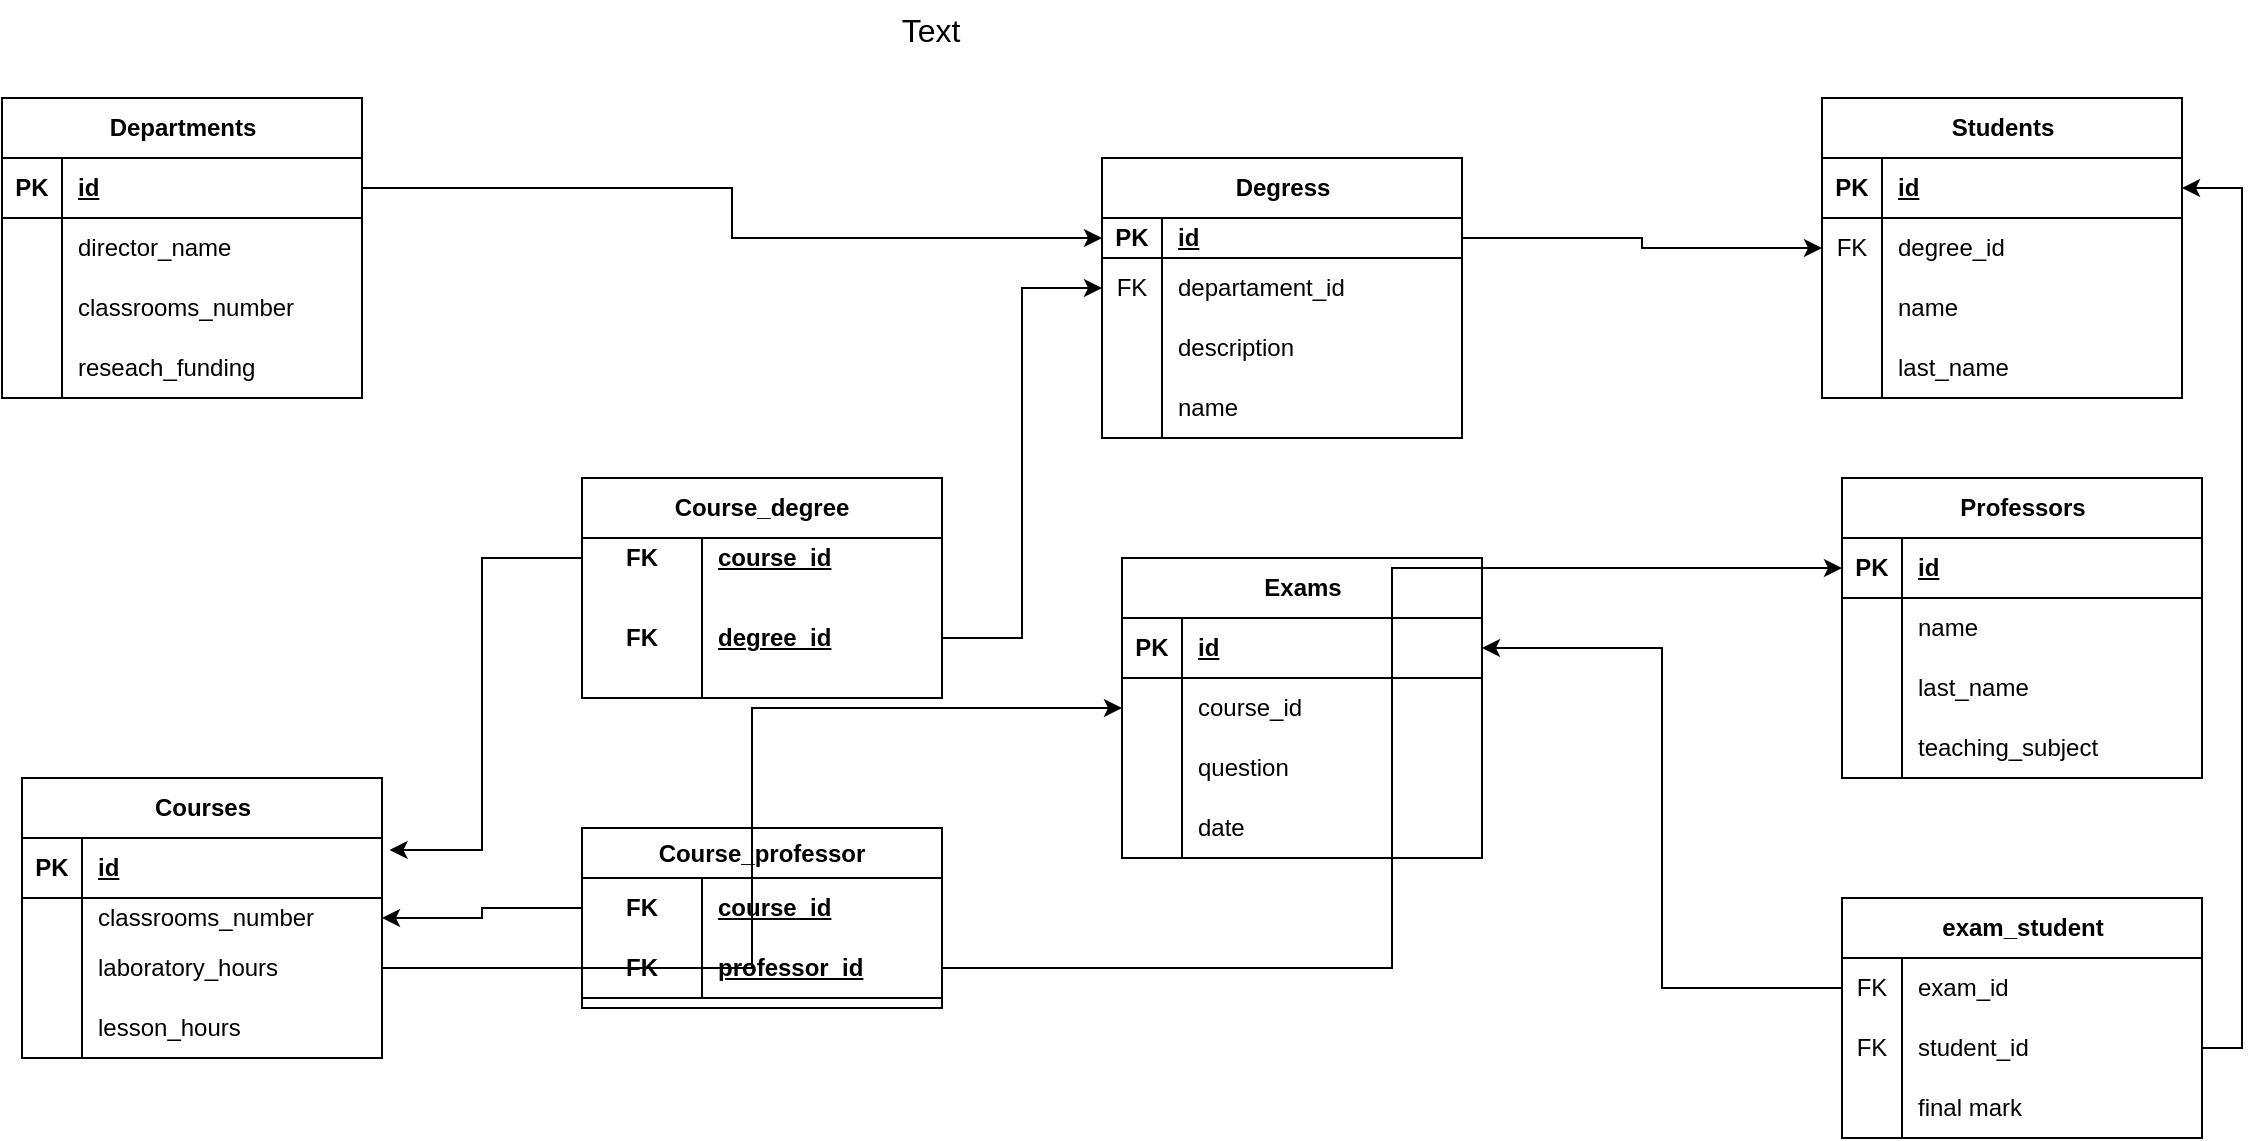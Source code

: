 <mxfile version="27.1.6">
  <diagram name="Pagina-1" id="jiVaUwQfw27z_XM9a114">
    <mxGraphModel dx="1281" dy="1827" grid="1" gridSize="10" guides="1" tooltips="1" connect="1" arrows="1" fold="1" page="1" pageScale="1" pageWidth="827" pageHeight="1169" math="0" shadow="0">
      <root>
        <mxCell id="0" />
        <mxCell id="1" parent="0" />
        <mxCell id="MOC9nLpWYXnW8ahoQTHC-9" value="Text" style="text;html=1;align=center;verticalAlign=middle;resizable=0;points=[];autosize=1;strokeColor=none;fillColor=none;fontSize=16;" parent="1" vertex="1">
          <mxGeometry x="469" y="-9" width="50" height="30" as="geometry" />
        </mxCell>
        <mxCell id="y1N6-WOb5lfKNXCMDHNt-1" value="&lt;font style=&quot;vertical-align: inherit;&quot;&gt;&lt;font style=&quot;vertical-align: inherit;&quot;&gt;Departments&lt;/font&gt;&lt;/font&gt;" style="shape=table;startSize=30;container=1;collapsible=1;childLayout=tableLayout;fixedRows=1;rowLines=0;fontStyle=1;align=center;resizeLast=1;html=1;" vertex="1" parent="1">
          <mxGeometry x="30" y="40" width="180" height="150" as="geometry" />
        </mxCell>
        <mxCell id="y1N6-WOb5lfKNXCMDHNt-2" value="" style="shape=tableRow;horizontal=0;startSize=0;swimlaneHead=0;swimlaneBody=0;fillColor=none;collapsible=0;dropTarget=0;points=[[0,0.5],[1,0.5]];portConstraint=eastwest;top=0;left=0;right=0;bottom=1;" vertex="1" parent="y1N6-WOb5lfKNXCMDHNt-1">
          <mxGeometry y="30" width="180" height="30" as="geometry" />
        </mxCell>
        <mxCell id="y1N6-WOb5lfKNXCMDHNt-3" value="PK" style="shape=partialRectangle;connectable=0;fillColor=none;top=0;left=0;bottom=0;right=0;fontStyle=1;overflow=hidden;whiteSpace=wrap;html=1;" vertex="1" parent="y1N6-WOb5lfKNXCMDHNt-2">
          <mxGeometry width="30" height="30" as="geometry">
            <mxRectangle width="30" height="30" as="alternateBounds" />
          </mxGeometry>
        </mxCell>
        <mxCell id="y1N6-WOb5lfKNXCMDHNt-4" value="&lt;font style=&quot;vertical-align: inherit;&quot;&gt;&lt;font style=&quot;vertical-align: inherit;&quot;&gt;&lt;font style=&quot;vertical-align: inherit;&quot;&gt;&lt;font style=&quot;vertical-align: inherit;&quot;&gt;id&lt;/font&gt;&lt;/font&gt;&lt;/font&gt;&lt;/font&gt;" style="shape=partialRectangle;connectable=0;fillColor=none;top=0;left=0;bottom=0;right=0;align=left;spacingLeft=6;fontStyle=5;overflow=hidden;whiteSpace=wrap;html=1;" vertex="1" parent="y1N6-WOb5lfKNXCMDHNt-2">
          <mxGeometry x="30" width="150" height="30" as="geometry">
            <mxRectangle width="150" height="30" as="alternateBounds" />
          </mxGeometry>
        </mxCell>
        <mxCell id="y1N6-WOb5lfKNXCMDHNt-5" value="" style="shape=tableRow;horizontal=0;startSize=0;swimlaneHead=0;swimlaneBody=0;fillColor=none;collapsible=0;dropTarget=0;points=[[0,0.5],[1,0.5]];portConstraint=eastwest;top=0;left=0;right=0;bottom=0;" vertex="1" parent="y1N6-WOb5lfKNXCMDHNt-1">
          <mxGeometry y="60" width="180" height="30" as="geometry" />
        </mxCell>
        <mxCell id="y1N6-WOb5lfKNXCMDHNt-6" value="" style="shape=partialRectangle;connectable=0;fillColor=none;top=0;left=0;bottom=0;right=0;editable=1;overflow=hidden;whiteSpace=wrap;html=1;" vertex="1" parent="y1N6-WOb5lfKNXCMDHNt-5">
          <mxGeometry width="30" height="30" as="geometry">
            <mxRectangle width="30" height="30" as="alternateBounds" />
          </mxGeometry>
        </mxCell>
        <mxCell id="y1N6-WOb5lfKNXCMDHNt-7" value="&lt;font style=&quot;vertical-align: inherit;&quot;&gt;&lt;font style=&quot;vertical-align: inherit;&quot;&gt;&lt;font style=&quot;vertical-align: inherit;&quot;&gt;&lt;font style=&quot;vertical-align: inherit;&quot;&gt;director_name&lt;/font&gt;&lt;/font&gt;&lt;/font&gt;&lt;/font&gt;" style="shape=partialRectangle;connectable=0;fillColor=none;top=0;left=0;bottom=0;right=0;align=left;spacingLeft=6;overflow=hidden;whiteSpace=wrap;html=1;" vertex="1" parent="y1N6-WOb5lfKNXCMDHNt-5">
          <mxGeometry x="30" width="150" height="30" as="geometry">
            <mxRectangle width="150" height="30" as="alternateBounds" />
          </mxGeometry>
        </mxCell>
        <mxCell id="y1N6-WOb5lfKNXCMDHNt-8" value="" style="shape=tableRow;horizontal=0;startSize=0;swimlaneHead=0;swimlaneBody=0;fillColor=none;collapsible=0;dropTarget=0;points=[[0,0.5],[1,0.5]];portConstraint=eastwest;top=0;left=0;right=0;bottom=0;" vertex="1" parent="y1N6-WOb5lfKNXCMDHNt-1">
          <mxGeometry y="90" width="180" height="30" as="geometry" />
        </mxCell>
        <mxCell id="y1N6-WOb5lfKNXCMDHNt-9" value="" style="shape=partialRectangle;connectable=0;fillColor=none;top=0;left=0;bottom=0;right=0;editable=1;overflow=hidden;whiteSpace=wrap;html=1;" vertex="1" parent="y1N6-WOb5lfKNXCMDHNt-8">
          <mxGeometry width="30" height="30" as="geometry">
            <mxRectangle width="30" height="30" as="alternateBounds" />
          </mxGeometry>
        </mxCell>
        <mxCell id="y1N6-WOb5lfKNXCMDHNt-10" value="&lt;font style=&quot;vertical-align: inherit;&quot;&gt;&lt;font style=&quot;vertical-align: inherit;&quot;&gt;classrooms_number&lt;/font&gt;&lt;/font&gt;" style="shape=partialRectangle;connectable=0;fillColor=none;top=0;left=0;bottom=0;right=0;align=left;spacingLeft=6;overflow=hidden;whiteSpace=wrap;html=1;" vertex="1" parent="y1N6-WOb5lfKNXCMDHNt-8">
          <mxGeometry x="30" width="150" height="30" as="geometry">
            <mxRectangle width="150" height="30" as="alternateBounds" />
          </mxGeometry>
        </mxCell>
        <mxCell id="y1N6-WOb5lfKNXCMDHNt-11" value="" style="shape=tableRow;horizontal=0;startSize=0;swimlaneHead=0;swimlaneBody=0;fillColor=none;collapsible=0;dropTarget=0;points=[[0,0.5],[1,0.5]];portConstraint=eastwest;top=0;left=0;right=0;bottom=0;" vertex="1" parent="y1N6-WOb5lfKNXCMDHNt-1">
          <mxGeometry y="120" width="180" height="30" as="geometry" />
        </mxCell>
        <mxCell id="y1N6-WOb5lfKNXCMDHNt-12" value="" style="shape=partialRectangle;connectable=0;fillColor=none;top=0;left=0;bottom=0;right=0;editable=1;overflow=hidden;whiteSpace=wrap;html=1;" vertex="1" parent="y1N6-WOb5lfKNXCMDHNt-11">
          <mxGeometry width="30" height="30" as="geometry">
            <mxRectangle width="30" height="30" as="alternateBounds" />
          </mxGeometry>
        </mxCell>
        <mxCell id="y1N6-WOb5lfKNXCMDHNt-13" value="&lt;font style=&quot;vertical-align: inherit;&quot;&gt;&lt;font style=&quot;vertical-align: inherit;&quot;&gt;reseach_funding&lt;/font&gt;&lt;/font&gt;" style="shape=partialRectangle;connectable=0;fillColor=none;top=0;left=0;bottom=0;right=0;align=left;spacingLeft=6;overflow=hidden;whiteSpace=wrap;html=1;" vertex="1" parent="y1N6-WOb5lfKNXCMDHNt-11">
          <mxGeometry x="30" width="150" height="30" as="geometry">
            <mxRectangle width="150" height="30" as="alternateBounds" />
          </mxGeometry>
        </mxCell>
        <mxCell id="y1N6-WOb5lfKNXCMDHNt-14" value="&lt;font style=&quot;vertical-align: inherit;&quot;&gt;&lt;font style=&quot;vertical-align: inherit;&quot;&gt;Degress&lt;/font&gt;&lt;/font&gt;" style="shape=table;startSize=30;container=1;collapsible=1;childLayout=tableLayout;fixedRows=1;rowLines=0;fontStyle=1;align=center;resizeLast=1;html=1;" vertex="1" parent="1">
          <mxGeometry x="580" y="70" width="180" height="140" as="geometry" />
        </mxCell>
        <mxCell id="y1N6-WOb5lfKNXCMDHNt-15" value="" style="shape=tableRow;horizontal=0;startSize=0;swimlaneHead=0;swimlaneBody=0;fillColor=none;collapsible=0;dropTarget=0;points=[[0,0.5],[1,0.5]];portConstraint=eastwest;top=0;left=0;right=0;bottom=1;" vertex="1" parent="y1N6-WOb5lfKNXCMDHNt-14">
          <mxGeometry y="30" width="180" height="20" as="geometry" />
        </mxCell>
        <mxCell id="y1N6-WOb5lfKNXCMDHNt-16" value="PK" style="shape=partialRectangle;connectable=0;fillColor=none;top=0;left=0;bottom=0;right=0;fontStyle=1;overflow=hidden;whiteSpace=wrap;html=1;" vertex="1" parent="y1N6-WOb5lfKNXCMDHNt-15">
          <mxGeometry width="30" height="20" as="geometry">
            <mxRectangle width="30" height="20" as="alternateBounds" />
          </mxGeometry>
        </mxCell>
        <mxCell id="y1N6-WOb5lfKNXCMDHNt-17" value="&lt;font style=&quot;vertical-align: inherit;&quot;&gt;&lt;font style=&quot;vertical-align: inherit;&quot;&gt;id&lt;/font&gt;&lt;/font&gt;" style="shape=partialRectangle;connectable=0;fillColor=none;top=0;left=0;bottom=0;right=0;align=left;spacingLeft=6;fontStyle=5;overflow=hidden;whiteSpace=wrap;html=1;" vertex="1" parent="y1N6-WOb5lfKNXCMDHNt-15">
          <mxGeometry x="30" width="150" height="20" as="geometry">
            <mxRectangle width="150" height="20" as="alternateBounds" />
          </mxGeometry>
        </mxCell>
        <mxCell id="y1N6-WOb5lfKNXCMDHNt-18" value="" style="shape=tableRow;horizontal=0;startSize=0;swimlaneHead=0;swimlaneBody=0;fillColor=none;collapsible=0;dropTarget=0;points=[[0,0.5],[1,0.5]];portConstraint=eastwest;top=0;left=0;right=0;bottom=0;" vertex="1" parent="y1N6-WOb5lfKNXCMDHNt-14">
          <mxGeometry y="50" width="180" height="30" as="geometry" />
        </mxCell>
        <mxCell id="y1N6-WOb5lfKNXCMDHNt-19" value="&lt;font style=&quot;vertical-align: inherit;&quot;&gt;&lt;font style=&quot;vertical-align: inherit;&quot;&gt;FK&lt;/font&gt;&lt;/font&gt;" style="shape=partialRectangle;connectable=0;fillColor=none;top=0;left=0;bottom=0;right=0;editable=1;overflow=hidden;whiteSpace=wrap;html=1;" vertex="1" parent="y1N6-WOb5lfKNXCMDHNt-18">
          <mxGeometry width="30" height="30" as="geometry">
            <mxRectangle width="30" height="30" as="alternateBounds" />
          </mxGeometry>
        </mxCell>
        <mxCell id="y1N6-WOb5lfKNXCMDHNt-20" value="&lt;font style=&quot;vertical-align: inherit;&quot;&gt;&lt;font style=&quot;vertical-align: inherit;&quot;&gt;&lt;font style=&quot;vertical-align: inherit;&quot;&gt;&lt;font style=&quot;vertical-align: inherit;&quot;&gt;departament_id&lt;/font&gt;&lt;/font&gt;&lt;/font&gt;&lt;/font&gt;" style="shape=partialRectangle;connectable=0;fillColor=none;top=0;left=0;bottom=0;right=0;align=left;spacingLeft=6;overflow=hidden;whiteSpace=wrap;html=1;" vertex="1" parent="y1N6-WOb5lfKNXCMDHNt-18">
          <mxGeometry x="30" width="150" height="30" as="geometry">
            <mxRectangle width="150" height="30" as="alternateBounds" />
          </mxGeometry>
        </mxCell>
        <mxCell id="y1N6-WOb5lfKNXCMDHNt-21" value="" style="shape=tableRow;horizontal=0;startSize=0;swimlaneHead=0;swimlaneBody=0;fillColor=none;collapsible=0;dropTarget=0;points=[[0,0.5],[1,0.5]];portConstraint=eastwest;top=0;left=0;right=0;bottom=0;" vertex="1" parent="y1N6-WOb5lfKNXCMDHNt-14">
          <mxGeometry y="80" width="180" height="30" as="geometry" />
        </mxCell>
        <mxCell id="y1N6-WOb5lfKNXCMDHNt-22" value="" style="shape=partialRectangle;connectable=0;fillColor=none;top=0;left=0;bottom=0;right=0;editable=1;overflow=hidden;whiteSpace=wrap;html=1;" vertex="1" parent="y1N6-WOb5lfKNXCMDHNt-21">
          <mxGeometry width="30" height="30" as="geometry">
            <mxRectangle width="30" height="30" as="alternateBounds" />
          </mxGeometry>
        </mxCell>
        <mxCell id="y1N6-WOb5lfKNXCMDHNt-23" value="&lt;font style=&quot;vertical-align: inherit;&quot;&gt;&lt;font style=&quot;vertical-align: inherit;&quot;&gt;description&lt;/font&gt;&lt;/font&gt;" style="shape=partialRectangle;connectable=0;fillColor=none;top=0;left=0;bottom=0;right=0;align=left;spacingLeft=6;overflow=hidden;whiteSpace=wrap;html=1;" vertex="1" parent="y1N6-WOb5lfKNXCMDHNt-21">
          <mxGeometry x="30" width="150" height="30" as="geometry">
            <mxRectangle width="150" height="30" as="alternateBounds" />
          </mxGeometry>
        </mxCell>
        <mxCell id="y1N6-WOb5lfKNXCMDHNt-24" value="" style="shape=tableRow;horizontal=0;startSize=0;swimlaneHead=0;swimlaneBody=0;fillColor=none;collapsible=0;dropTarget=0;points=[[0,0.5],[1,0.5]];portConstraint=eastwest;top=0;left=0;right=0;bottom=0;" vertex="1" parent="y1N6-WOb5lfKNXCMDHNt-14">
          <mxGeometry y="110" width="180" height="30" as="geometry" />
        </mxCell>
        <mxCell id="y1N6-WOb5lfKNXCMDHNt-25" value="" style="shape=partialRectangle;connectable=0;fillColor=none;top=0;left=0;bottom=0;right=0;editable=1;overflow=hidden;whiteSpace=wrap;html=1;" vertex="1" parent="y1N6-WOb5lfKNXCMDHNt-24">
          <mxGeometry width="30" height="30" as="geometry">
            <mxRectangle width="30" height="30" as="alternateBounds" />
          </mxGeometry>
        </mxCell>
        <mxCell id="y1N6-WOb5lfKNXCMDHNt-26" value="&lt;font style=&quot;vertical-align: inherit;&quot;&gt;&lt;font style=&quot;vertical-align: inherit;&quot;&gt;name&lt;/font&gt;&lt;/font&gt;" style="shape=partialRectangle;connectable=0;fillColor=none;top=0;left=0;bottom=0;right=0;align=left;spacingLeft=6;overflow=hidden;whiteSpace=wrap;html=1;" vertex="1" parent="y1N6-WOb5lfKNXCMDHNt-24">
          <mxGeometry x="30" width="150" height="30" as="geometry">
            <mxRectangle width="150" height="30" as="alternateBounds" />
          </mxGeometry>
        </mxCell>
        <mxCell id="y1N6-WOb5lfKNXCMDHNt-27" value="&lt;font style=&quot;vertical-align: inherit;&quot;&gt;&lt;font style=&quot;vertical-align: inherit;&quot;&gt;Courses&lt;/font&gt;&lt;/font&gt;" style="shape=table;startSize=30;container=1;collapsible=1;childLayout=tableLayout;fixedRows=1;rowLines=0;fontStyle=1;align=center;resizeLast=1;html=1;" vertex="1" parent="1">
          <mxGeometry x="40" y="380" width="180" height="140" as="geometry" />
        </mxCell>
        <mxCell id="y1N6-WOb5lfKNXCMDHNt-28" value="" style="shape=tableRow;horizontal=0;startSize=0;swimlaneHead=0;swimlaneBody=0;fillColor=none;collapsible=0;dropTarget=0;points=[[0,0.5],[1,0.5]];portConstraint=eastwest;top=0;left=0;right=0;bottom=1;" vertex="1" parent="y1N6-WOb5lfKNXCMDHNt-27">
          <mxGeometry y="30" width="180" height="30" as="geometry" />
        </mxCell>
        <mxCell id="y1N6-WOb5lfKNXCMDHNt-29" value="PK" style="shape=partialRectangle;connectable=0;fillColor=none;top=0;left=0;bottom=0;right=0;fontStyle=1;overflow=hidden;whiteSpace=wrap;html=1;" vertex="1" parent="y1N6-WOb5lfKNXCMDHNt-28">
          <mxGeometry width="30" height="30" as="geometry">
            <mxRectangle width="30" height="30" as="alternateBounds" />
          </mxGeometry>
        </mxCell>
        <mxCell id="y1N6-WOb5lfKNXCMDHNt-30" value="&lt;font style=&quot;vertical-align: inherit;&quot;&gt;&lt;font style=&quot;vertical-align: inherit;&quot;&gt;id&lt;/font&gt;&lt;/font&gt;" style="shape=partialRectangle;connectable=0;fillColor=none;top=0;left=0;bottom=0;right=0;align=left;spacingLeft=6;fontStyle=5;overflow=hidden;whiteSpace=wrap;html=1;" vertex="1" parent="y1N6-WOb5lfKNXCMDHNt-28">
          <mxGeometry x="30" width="150" height="30" as="geometry">
            <mxRectangle width="150" height="30" as="alternateBounds" />
          </mxGeometry>
        </mxCell>
        <mxCell id="y1N6-WOb5lfKNXCMDHNt-31" value="" style="shape=tableRow;horizontal=0;startSize=0;swimlaneHead=0;swimlaneBody=0;fillColor=none;collapsible=0;dropTarget=0;points=[[0,0.5],[1,0.5]];portConstraint=eastwest;top=0;left=0;right=0;bottom=0;" vertex="1" parent="y1N6-WOb5lfKNXCMDHNt-27">
          <mxGeometry y="60" width="180" height="20" as="geometry" />
        </mxCell>
        <mxCell id="y1N6-WOb5lfKNXCMDHNt-32" value="" style="shape=partialRectangle;connectable=0;fillColor=none;top=0;left=0;bottom=0;right=0;editable=1;overflow=hidden;whiteSpace=wrap;html=1;" vertex="1" parent="y1N6-WOb5lfKNXCMDHNt-31">
          <mxGeometry width="30" height="20" as="geometry">
            <mxRectangle width="30" height="20" as="alternateBounds" />
          </mxGeometry>
        </mxCell>
        <mxCell id="y1N6-WOb5lfKNXCMDHNt-33" value="&lt;font style=&quot;vertical-align: inherit;&quot;&gt;&lt;font style=&quot;vertical-align: inherit;&quot;&gt;classrooms_number&lt;/font&gt;&lt;/font&gt;" style="shape=partialRectangle;connectable=0;fillColor=none;top=0;left=0;bottom=0;right=0;align=left;spacingLeft=6;overflow=hidden;whiteSpace=wrap;html=1;" vertex="1" parent="y1N6-WOb5lfKNXCMDHNt-31">
          <mxGeometry x="30" width="150" height="20" as="geometry">
            <mxRectangle width="150" height="20" as="alternateBounds" />
          </mxGeometry>
        </mxCell>
        <mxCell id="y1N6-WOb5lfKNXCMDHNt-34" value="" style="shape=tableRow;horizontal=0;startSize=0;swimlaneHead=0;swimlaneBody=0;fillColor=none;collapsible=0;dropTarget=0;points=[[0,0.5],[1,0.5]];portConstraint=eastwest;top=0;left=0;right=0;bottom=0;" vertex="1" parent="y1N6-WOb5lfKNXCMDHNt-27">
          <mxGeometry y="80" width="180" height="30" as="geometry" />
        </mxCell>
        <mxCell id="y1N6-WOb5lfKNXCMDHNt-35" value="" style="shape=partialRectangle;connectable=0;fillColor=none;top=0;left=0;bottom=0;right=0;editable=1;overflow=hidden;whiteSpace=wrap;html=1;" vertex="1" parent="y1N6-WOb5lfKNXCMDHNt-34">
          <mxGeometry width="30" height="30" as="geometry">
            <mxRectangle width="30" height="30" as="alternateBounds" />
          </mxGeometry>
        </mxCell>
        <mxCell id="y1N6-WOb5lfKNXCMDHNt-36" value="&lt;font style=&quot;vertical-align: inherit;&quot;&gt;&lt;font style=&quot;vertical-align: inherit;&quot;&gt;laboratory_hours&lt;/font&gt;&lt;/font&gt;" style="shape=partialRectangle;connectable=0;fillColor=none;top=0;left=0;bottom=0;right=0;align=left;spacingLeft=6;overflow=hidden;whiteSpace=wrap;html=1;" vertex="1" parent="y1N6-WOb5lfKNXCMDHNt-34">
          <mxGeometry x="30" width="150" height="30" as="geometry">
            <mxRectangle width="150" height="30" as="alternateBounds" />
          </mxGeometry>
        </mxCell>
        <mxCell id="y1N6-WOb5lfKNXCMDHNt-37" value="" style="shape=tableRow;horizontal=0;startSize=0;swimlaneHead=0;swimlaneBody=0;fillColor=none;collapsible=0;dropTarget=0;points=[[0,0.5],[1,0.5]];portConstraint=eastwest;top=0;left=0;right=0;bottom=0;" vertex="1" parent="y1N6-WOb5lfKNXCMDHNt-27">
          <mxGeometry y="110" width="180" height="30" as="geometry" />
        </mxCell>
        <mxCell id="y1N6-WOb5lfKNXCMDHNt-38" value="" style="shape=partialRectangle;connectable=0;fillColor=none;top=0;left=0;bottom=0;right=0;editable=1;overflow=hidden;whiteSpace=wrap;html=1;" vertex="1" parent="y1N6-WOb5lfKNXCMDHNt-37">
          <mxGeometry width="30" height="30" as="geometry">
            <mxRectangle width="30" height="30" as="alternateBounds" />
          </mxGeometry>
        </mxCell>
        <mxCell id="y1N6-WOb5lfKNXCMDHNt-39" value="&lt;font style=&quot;vertical-align: inherit;&quot;&gt;&lt;font style=&quot;vertical-align: inherit;&quot;&gt;lesson_hours&lt;/font&gt;&lt;/font&gt;" style="shape=partialRectangle;connectable=0;fillColor=none;top=0;left=0;bottom=0;right=0;align=left;spacingLeft=6;overflow=hidden;whiteSpace=wrap;html=1;" vertex="1" parent="y1N6-WOb5lfKNXCMDHNt-37">
          <mxGeometry x="30" width="150" height="30" as="geometry">
            <mxRectangle width="150" height="30" as="alternateBounds" />
          </mxGeometry>
        </mxCell>
        <mxCell id="y1N6-WOb5lfKNXCMDHNt-66" value="&lt;font style=&quot;vertical-align: inherit;&quot;&gt;&lt;font style=&quot;vertical-align: inherit;&quot;&gt;Course_degree&lt;/font&gt;&lt;/font&gt;" style="shape=table;startSize=30;container=1;collapsible=1;childLayout=tableLayout;fixedRows=1;rowLines=0;fontStyle=1;align=center;resizeLast=1;html=1;whiteSpace=wrap;" vertex="1" parent="1">
          <mxGeometry x="320" y="230" width="180" height="110" as="geometry" />
        </mxCell>
        <mxCell id="y1N6-WOb5lfKNXCMDHNt-67" value="" style="shape=tableRow;horizontal=0;startSize=0;swimlaneHead=0;swimlaneBody=0;fillColor=none;collapsible=0;dropTarget=0;points=[[0,0.5],[1,0.5]];portConstraint=eastwest;top=0;left=0;right=0;bottom=0;html=1;" vertex="1" parent="y1N6-WOb5lfKNXCMDHNt-66">
          <mxGeometry y="30" width="180" height="20" as="geometry" />
        </mxCell>
        <mxCell id="y1N6-WOb5lfKNXCMDHNt-68" value="&lt;font style=&quot;vertical-align: inherit;&quot;&gt;&lt;font style=&quot;vertical-align: inherit;&quot;&gt;FK&lt;/font&gt;&lt;/font&gt;" style="shape=partialRectangle;connectable=0;fillColor=none;top=0;left=0;bottom=0;right=0;fontStyle=1;overflow=hidden;html=1;whiteSpace=wrap;" vertex="1" parent="y1N6-WOb5lfKNXCMDHNt-67">
          <mxGeometry width="60" height="20" as="geometry">
            <mxRectangle width="60" height="20" as="alternateBounds" />
          </mxGeometry>
        </mxCell>
        <mxCell id="y1N6-WOb5lfKNXCMDHNt-69" value="&lt;font style=&quot;vertical-align: inherit;&quot;&gt;&lt;font style=&quot;vertical-align: inherit;&quot;&gt;course_id&lt;/font&gt;&lt;/font&gt;" style="shape=partialRectangle;connectable=0;fillColor=none;top=0;left=0;bottom=0;right=0;align=left;spacingLeft=6;fontStyle=5;overflow=hidden;html=1;whiteSpace=wrap;" vertex="1" parent="y1N6-WOb5lfKNXCMDHNt-67">
          <mxGeometry x="60" width="120" height="20" as="geometry">
            <mxRectangle width="120" height="20" as="alternateBounds" />
          </mxGeometry>
        </mxCell>
        <mxCell id="y1N6-WOb5lfKNXCMDHNt-70" value="" style="shape=tableRow;horizontal=0;startSize=0;swimlaneHead=0;swimlaneBody=0;fillColor=none;collapsible=0;dropTarget=0;points=[[0,0.5],[1,0.5]];portConstraint=eastwest;top=0;left=0;right=0;bottom=1;html=1;" vertex="1" parent="y1N6-WOb5lfKNXCMDHNt-66">
          <mxGeometry y="50" width="180" height="60" as="geometry" />
        </mxCell>
        <mxCell id="y1N6-WOb5lfKNXCMDHNt-71" value="&lt;font style=&quot;vertical-align: inherit;&quot;&gt;&lt;font style=&quot;vertical-align: inherit;&quot;&gt;FK&lt;/font&gt;&lt;/font&gt;" style="shape=partialRectangle;connectable=0;fillColor=none;top=0;left=0;bottom=0;right=0;fontStyle=1;overflow=hidden;html=1;whiteSpace=wrap;" vertex="1" parent="y1N6-WOb5lfKNXCMDHNt-70">
          <mxGeometry width="60" height="60" as="geometry">
            <mxRectangle width="60" height="60" as="alternateBounds" />
          </mxGeometry>
        </mxCell>
        <mxCell id="y1N6-WOb5lfKNXCMDHNt-72" value="&lt;font style=&quot;vertical-align: inherit;&quot;&gt;&lt;font style=&quot;vertical-align: inherit;&quot;&gt;degree_id&lt;/font&gt;&lt;/font&gt;" style="shape=partialRectangle;connectable=0;fillColor=none;top=0;left=0;bottom=0;right=0;align=left;spacingLeft=6;fontStyle=5;overflow=hidden;html=1;whiteSpace=wrap;" vertex="1" parent="y1N6-WOb5lfKNXCMDHNt-70">
          <mxGeometry x="60" width="120" height="60" as="geometry">
            <mxRectangle width="120" height="60" as="alternateBounds" />
          </mxGeometry>
        </mxCell>
        <mxCell id="y1N6-WOb5lfKNXCMDHNt-94" value="&lt;font style=&quot;vertical-align: inherit;&quot;&gt;&lt;font style=&quot;vertical-align: inherit;&quot;&gt;Course_professor&lt;/font&gt;&lt;/font&gt;" style="shape=table;startSize=25;container=1;collapsible=1;childLayout=tableLayout;fixedRows=1;rowLines=0;fontStyle=1;align=center;resizeLast=1;html=1;whiteSpace=wrap;" vertex="1" parent="1">
          <mxGeometry x="320" y="405" width="180" height="90" as="geometry" />
        </mxCell>
        <mxCell id="y1N6-WOb5lfKNXCMDHNt-95" value="" style="shape=tableRow;horizontal=0;startSize=0;swimlaneHead=0;swimlaneBody=0;fillColor=none;collapsible=0;dropTarget=0;points=[[0,0.5],[1,0.5]];portConstraint=eastwest;top=0;left=0;right=0;bottom=0;html=1;" vertex="1" parent="y1N6-WOb5lfKNXCMDHNt-94">
          <mxGeometry y="25" width="180" height="30" as="geometry" />
        </mxCell>
        <mxCell id="y1N6-WOb5lfKNXCMDHNt-96" value="&lt;font style=&quot;vertical-align: inherit;&quot;&gt;&lt;font style=&quot;vertical-align: inherit;&quot;&gt;FK&lt;/font&gt;&lt;/font&gt;" style="shape=partialRectangle;connectable=0;fillColor=none;top=0;left=0;bottom=0;right=0;fontStyle=1;overflow=hidden;html=1;whiteSpace=wrap;" vertex="1" parent="y1N6-WOb5lfKNXCMDHNt-95">
          <mxGeometry width="60" height="30" as="geometry">
            <mxRectangle width="60" height="30" as="alternateBounds" />
          </mxGeometry>
        </mxCell>
        <mxCell id="y1N6-WOb5lfKNXCMDHNt-97" value="&lt;font style=&quot;vertical-align: inherit;&quot;&gt;&lt;font style=&quot;vertical-align: inherit;&quot;&gt;course_id&lt;/font&gt;&lt;/font&gt;" style="shape=partialRectangle;connectable=0;fillColor=none;top=0;left=0;bottom=0;right=0;align=left;spacingLeft=6;fontStyle=5;overflow=hidden;html=1;whiteSpace=wrap;" vertex="1" parent="y1N6-WOb5lfKNXCMDHNt-95">
          <mxGeometry x="60" width="120" height="30" as="geometry">
            <mxRectangle width="120" height="30" as="alternateBounds" />
          </mxGeometry>
        </mxCell>
        <mxCell id="y1N6-WOb5lfKNXCMDHNt-98" value="" style="shape=tableRow;horizontal=0;startSize=0;swimlaneHead=0;swimlaneBody=0;fillColor=none;collapsible=0;dropTarget=0;points=[[0,0.5],[1,0.5]];portConstraint=eastwest;top=0;left=0;right=0;bottom=1;html=1;" vertex="1" parent="y1N6-WOb5lfKNXCMDHNt-94">
          <mxGeometry y="55" width="180" height="30" as="geometry" />
        </mxCell>
        <mxCell id="y1N6-WOb5lfKNXCMDHNt-99" value="&lt;font style=&quot;vertical-align: inherit;&quot;&gt;&lt;font style=&quot;vertical-align: inherit;&quot;&gt;FK&lt;/font&gt;&lt;/font&gt;" style="shape=partialRectangle;connectable=0;fillColor=none;top=0;left=0;bottom=0;right=0;fontStyle=1;overflow=hidden;html=1;whiteSpace=wrap;" vertex="1" parent="y1N6-WOb5lfKNXCMDHNt-98">
          <mxGeometry width="60" height="30" as="geometry">
            <mxRectangle width="60" height="30" as="alternateBounds" />
          </mxGeometry>
        </mxCell>
        <mxCell id="y1N6-WOb5lfKNXCMDHNt-100" value="&lt;font style=&quot;vertical-align: inherit;&quot;&gt;&lt;font style=&quot;vertical-align: inherit;&quot;&gt;professor_id&lt;/font&gt;&lt;/font&gt;" style="shape=partialRectangle;connectable=0;fillColor=none;top=0;left=0;bottom=0;right=0;align=left;spacingLeft=6;fontStyle=5;overflow=hidden;html=1;whiteSpace=wrap;" vertex="1" parent="y1N6-WOb5lfKNXCMDHNt-98">
          <mxGeometry x="60" width="120" height="30" as="geometry">
            <mxRectangle width="120" height="30" as="alternateBounds" />
          </mxGeometry>
        </mxCell>
        <mxCell id="y1N6-WOb5lfKNXCMDHNt-107" value="&lt;font style=&quot;vertical-align: inherit;&quot;&gt;&lt;font style=&quot;vertical-align: inherit;&quot;&gt;Students&lt;/font&gt;&lt;/font&gt;" style="shape=table;startSize=30;container=1;collapsible=1;childLayout=tableLayout;fixedRows=1;rowLines=0;fontStyle=1;align=center;resizeLast=1;html=1;" vertex="1" parent="1">
          <mxGeometry x="940" y="40" width="180" height="150" as="geometry" />
        </mxCell>
        <mxCell id="y1N6-WOb5lfKNXCMDHNt-108" value="" style="shape=tableRow;horizontal=0;startSize=0;swimlaneHead=0;swimlaneBody=0;fillColor=none;collapsible=0;dropTarget=0;points=[[0,0.5],[1,0.5]];portConstraint=eastwest;top=0;left=0;right=0;bottom=1;" vertex="1" parent="y1N6-WOb5lfKNXCMDHNt-107">
          <mxGeometry y="30" width="180" height="30" as="geometry" />
        </mxCell>
        <mxCell id="y1N6-WOb5lfKNXCMDHNt-109" value="PK" style="shape=partialRectangle;connectable=0;fillColor=none;top=0;left=0;bottom=0;right=0;fontStyle=1;overflow=hidden;whiteSpace=wrap;html=1;" vertex="1" parent="y1N6-WOb5lfKNXCMDHNt-108">
          <mxGeometry width="30" height="30" as="geometry">
            <mxRectangle width="30" height="30" as="alternateBounds" />
          </mxGeometry>
        </mxCell>
        <mxCell id="y1N6-WOb5lfKNXCMDHNt-110" value="&lt;font style=&quot;vertical-align: inherit;&quot;&gt;&lt;font style=&quot;vertical-align: inherit;&quot;&gt;id&lt;/font&gt;&lt;/font&gt;" style="shape=partialRectangle;connectable=0;fillColor=none;top=0;left=0;bottom=0;right=0;align=left;spacingLeft=6;fontStyle=5;overflow=hidden;whiteSpace=wrap;html=1;" vertex="1" parent="y1N6-WOb5lfKNXCMDHNt-108">
          <mxGeometry x="30" width="150" height="30" as="geometry">
            <mxRectangle width="150" height="30" as="alternateBounds" />
          </mxGeometry>
        </mxCell>
        <mxCell id="y1N6-WOb5lfKNXCMDHNt-111" value="" style="shape=tableRow;horizontal=0;startSize=0;swimlaneHead=0;swimlaneBody=0;fillColor=none;collapsible=0;dropTarget=0;points=[[0,0.5],[1,0.5]];portConstraint=eastwest;top=0;left=0;right=0;bottom=0;" vertex="1" parent="y1N6-WOb5lfKNXCMDHNt-107">
          <mxGeometry y="60" width="180" height="30" as="geometry" />
        </mxCell>
        <mxCell id="y1N6-WOb5lfKNXCMDHNt-112" value="&lt;font style=&quot;vertical-align: inherit;&quot;&gt;&lt;font style=&quot;vertical-align: inherit;&quot;&gt;FK&lt;/font&gt;&lt;/font&gt;" style="shape=partialRectangle;connectable=0;fillColor=none;top=0;left=0;bottom=0;right=0;editable=1;overflow=hidden;whiteSpace=wrap;html=1;" vertex="1" parent="y1N6-WOb5lfKNXCMDHNt-111">
          <mxGeometry width="30" height="30" as="geometry">
            <mxRectangle width="30" height="30" as="alternateBounds" />
          </mxGeometry>
        </mxCell>
        <mxCell id="y1N6-WOb5lfKNXCMDHNt-113" value="&lt;font style=&quot;vertical-align: inherit;&quot;&gt;&lt;font style=&quot;vertical-align: inherit;&quot;&gt;&lt;font style=&quot;vertical-align: inherit;&quot;&gt;&lt;font style=&quot;vertical-align: inherit;&quot;&gt;degree_id&lt;/font&gt;&lt;/font&gt;&lt;/font&gt;&lt;/font&gt;" style="shape=partialRectangle;connectable=0;fillColor=none;top=0;left=0;bottom=0;right=0;align=left;spacingLeft=6;overflow=hidden;whiteSpace=wrap;html=1;" vertex="1" parent="y1N6-WOb5lfKNXCMDHNt-111">
          <mxGeometry x="30" width="150" height="30" as="geometry">
            <mxRectangle width="150" height="30" as="alternateBounds" />
          </mxGeometry>
        </mxCell>
        <mxCell id="y1N6-WOb5lfKNXCMDHNt-114" value="" style="shape=tableRow;horizontal=0;startSize=0;swimlaneHead=0;swimlaneBody=0;fillColor=none;collapsible=0;dropTarget=0;points=[[0,0.5],[1,0.5]];portConstraint=eastwest;top=0;left=0;right=0;bottom=0;" vertex="1" parent="y1N6-WOb5lfKNXCMDHNt-107">
          <mxGeometry y="90" width="180" height="30" as="geometry" />
        </mxCell>
        <mxCell id="y1N6-WOb5lfKNXCMDHNt-115" value="" style="shape=partialRectangle;connectable=0;fillColor=none;top=0;left=0;bottom=0;right=0;editable=1;overflow=hidden;whiteSpace=wrap;html=1;" vertex="1" parent="y1N6-WOb5lfKNXCMDHNt-114">
          <mxGeometry width="30" height="30" as="geometry">
            <mxRectangle width="30" height="30" as="alternateBounds" />
          </mxGeometry>
        </mxCell>
        <mxCell id="y1N6-WOb5lfKNXCMDHNt-116" value="&lt;font style=&quot;vertical-align: inherit;&quot;&gt;&lt;font style=&quot;vertical-align: inherit;&quot;&gt;name&lt;/font&gt;&lt;/font&gt;" style="shape=partialRectangle;connectable=0;fillColor=none;top=0;left=0;bottom=0;right=0;align=left;spacingLeft=6;overflow=hidden;whiteSpace=wrap;html=1;" vertex="1" parent="y1N6-WOb5lfKNXCMDHNt-114">
          <mxGeometry x="30" width="150" height="30" as="geometry">
            <mxRectangle width="150" height="30" as="alternateBounds" />
          </mxGeometry>
        </mxCell>
        <mxCell id="y1N6-WOb5lfKNXCMDHNt-117" value="" style="shape=tableRow;horizontal=0;startSize=0;swimlaneHead=0;swimlaneBody=0;fillColor=none;collapsible=0;dropTarget=0;points=[[0,0.5],[1,0.5]];portConstraint=eastwest;top=0;left=0;right=0;bottom=0;" vertex="1" parent="y1N6-WOb5lfKNXCMDHNt-107">
          <mxGeometry y="120" width="180" height="30" as="geometry" />
        </mxCell>
        <mxCell id="y1N6-WOb5lfKNXCMDHNt-118" value="" style="shape=partialRectangle;connectable=0;fillColor=none;top=0;left=0;bottom=0;right=0;editable=1;overflow=hidden;whiteSpace=wrap;html=1;" vertex="1" parent="y1N6-WOb5lfKNXCMDHNt-117">
          <mxGeometry width="30" height="30" as="geometry">
            <mxRectangle width="30" height="30" as="alternateBounds" />
          </mxGeometry>
        </mxCell>
        <mxCell id="y1N6-WOb5lfKNXCMDHNt-119" value="&lt;font style=&quot;vertical-align: inherit;&quot;&gt;&lt;font style=&quot;vertical-align: inherit;&quot;&gt;last_name&lt;/font&gt;&lt;/font&gt;" style="shape=partialRectangle;connectable=0;fillColor=none;top=0;left=0;bottom=0;right=0;align=left;spacingLeft=6;overflow=hidden;whiteSpace=wrap;html=1;" vertex="1" parent="y1N6-WOb5lfKNXCMDHNt-117">
          <mxGeometry x="30" width="150" height="30" as="geometry">
            <mxRectangle width="150" height="30" as="alternateBounds" />
          </mxGeometry>
        </mxCell>
        <mxCell id="y1N6-WOb5lfKNXCMDHNt-120" value="&lt;font style=&quot;vertical-align: inherit;&quot;&gt;&lt;font style=&quot;vertical-align: inherit;&quot;&gt;Professors&lt;/font&gt;&lt;/font&gt;" style="shape=table;startSize=30;container=1;collapsible=1;childLayout=tableLayout;fixedRows=1;rowLines=0;fontStyle=1;align=center;resizeLast=1;html=1;" vertex="1" parent="1">
          <mxGeometry x="950" y="230" width="180" height="150" as="geometry" />
        </mxCell>
        <mxCell id="y1N6-WOb5lfKNXCMDHNt-121" value="" style="shape=tableRow;horizontal=0;startSize=0;swimlaneHead=0;swimlaneBody=0;fillColor=none;collapsible=0;dropTarget=0;points=[[0,0.5],[1,0.5]];portConstraint=eastwest;top=0;left=0;right=0;bottom=1;" vertex="1" parent="y1N6-WOb5lfKNXCMDHNt-120">
          <mxGeometry y="30" width="180" height="30" as="geometry" />
        </mxCell>
        <mxCell id="y1N6-WOb5lfKNXCMDHNt-122" value="PK" style="shape=partialRectangle;connectable=0;fillColor=none;top=0;left=0;bottom=0;right=0;fontStyle=1;overflow=hidden;whiteSpace=wrap;html=1;" vertex="1" parent="y1N6-WOb5lfKNXCMDHNt-121">
          <mxGeometry width="30" height="30" as="geometry">
            <mxRectangle width="30" height="30" as="alternateBounds" />
          </mxGeometry>
        </mxCell>
        <mxCell id="y1N6-WOb5lfKNXCMDHNt-123" value="&lt;font style=&quot;vertical-align: inherit;&quot;&gt;&lt;font style=&quot;vertical-align: inherit;&quot;&gt;id&lt;/font&gt;&lt;/font&gt;" style="shape=partialRectangle;connectable=0;fillColor=none;top=0;left=0;bottom=0;right=0;align=left;spacingLeft=6;fontStyle=5;overflow=hidden;whiteSpace=wrap;html=1;" vertex="1" parent="y1N6-WOb5lfKNXCMDHNt-121">
          <mxGeometry x="30" width="150" height="30" as="geometry">
            <mxRectangle width="150" height="30" as="alternateBounds" />
          </mxGeometry>
        </mxCell>
        <mxCell id="y1N6-WOb5lfKNXCMDHNt-124" value="" style="shape=tableRow;horizontal=0;startSize=0;swimlaneHead=0;swimlaneBody=0;fillColor=none;collapsible=0;dropTarget=0;points=[[0,0.5],[1,0.5]];portConstraint=eastwest;top=0;left=0;right=0;bottom=0;" vertex="1" parent="y1N6-WOb5lfKNXCMDHNt-120">
          <mxGeometry y="60" width="180" height="30" as="geometry" />
        </mxCell>
        <mxCell id="y1N6-WOb5lfKNXCMDHNt-125" value="" style="shape=partialRectangle;connectable=0;fillColor=none;top=0;left=0;bottom=0;right=0;editable=1;overflow=hidden;whiteSpace=wrap;html=1;" vertex="1" parent="y1N6-WOb5lfKNXCMDHNt-124">
          <mxGeometry width="30" height="30" as="geometry">
            <mxRectangle width="30" height="30" as="alternateBounds" />
          </mxGeometry>
        </mxCell>
        <mxCell id="y1N6-WOb5lfKNXCMDHNt-126" value="&lt;font style=&quot;vertical-align: inherit;&quot;&gt;&lt;font style=&quot;vertical-align: inherit;&quot;&gt;name&lt;/font&gt;&lt;/font&gt;" style="shape=partialRectangle;connectable=0;fillColor=none;top=0;left=0;bottom=0;right=0;align=left;spacingLeft=6;overflow=hidden;whiteSpace=wrap;html=1;" vertex="1" parent="y1N6-WOb5lfKNXCMDHNt-124">
          <mxGeometry x="30" width="150" height="30" as="geometry">
            <mxRectangle width="150" height="30" as="alternateBounds" />
          </mxGeometry>
        </mxCell>
        <mxCell id="y1N6-WOb5lfKNXCMDHNt-127" value="" style="shape=tableRow;horizontal=0;startSize=0;swimlaneHead=0;swimlaneBody=0;fillColor=none;collapsible=0;dropTarget=0;points=[[0,0.5],[1,0.5]];portConstraint=eastwest;top=0;left=0;right=0;bottom=0;" vertex="1" parent="y1N6-WOb5lfKNXCMDHNt-120">
          <mxGeometry y="90" width="180" height="30" as="geometry" />
        </mxCell>
        <mxCell id="y1N6-WOb5lfKNXCMDHNt-128" value="" style="shape=partialRectangle;connectable=0;fillColor=none;top=0;left=0;bottom=0;right=0;editable=1;overflow=hidden;whiteSpace=wrap;html=1;" vertex="1" parent="y1N6-WOb5lfKNXCMDHNt-127">
          <mxGeometry width="30" height="30" as="geometry">
            <mxRectangle width="30" height="30" as="alternateBounds" />
          </mxGeometry>
        </mxCell>
        <mxCell id="y1N6-WOb5lfKNXCMDHNt-129" value="&lt;font style=&quot;vertical-align: inherit;&quot;&gt;&lt;font style=&quot;vertical-align: inherit;&quot;&gt;last_name&lt;/font&gt;&lt;/font&gt;" style="shape=partialRectangle;connectable=0;fillColor=none;top=0;left=0;bottom=0;right=0;align=left;spacingLeft=6;overflow=hidden;whiteSpace=wrap;html=1;" vertex="1" parent="y1N6-WOb5lfKNXCMDHNt-127">
          <mxGeometry x="30" width="150" height="30" as="geometry">
            <mxRectangle width="150" height="30" as="alternateBounds" />
          </mxGeometry>
        </mxCell>
        <mxCell id="y1N6-WOb5lfKNXCMDHNt-130" value="" style="shape=tableRow;horizontal=0;startSize=0;swimlaneHead=0;swimlaneBody=0;fillColor=none;collapsible=0;dropTarget=0;points=[[0,0.5],[1,0.5]];portConstraint=eastwest;top=0;left=0;right=0;bottom=0;" vertex="1" parent="y1N6-WOb5lfKNXCMDHNt-120">
          <mxGeometry y="120" width="180" height="30" as="geometry" />
        </mxCell>
        <mxCell id="y1N6-WOb5lfKNXCMDHNt-131" value="" style="shape=partialRectangle;connectable=0;fillColor=none;top=0;left=0;bottom=0;right=0;editable=1;overflow=hidden;whiteSpace=wrap;html=1;" vertex="1" parent="y1N6-WOb5lfKNXCMDHNt-130">
          <mxGeometry width="30" height="30" as="geometry">
            <mxRectangle width="30" height="30" as="alternateBounds" />
          </mxGeometry>
        </mxCell>
        <mxCell id="y1N6-WOb5lfKNXCMDHNt-132" value="&lt;font style=&quot;vertical-align: inherit;&quot;&gt;&lt;font style=&quot;vertical-align: inherit;&quot;&gt;teaching_subject&lt;/font&gt;&lt;/font&gt;" style="shape=partialRectangle;connectable=0;fillColor=none;top=0;left=0;bottom=0;right=0;align=left;spacingLeft=6;overflow=hidden;whiteSpace=wrap;html=1;" vertex="1" parent="y1N6-WOb5lfKNXCMDHNt-130">
          <mxGeometry x="30" width="150" height="30" as="geometry">
            <mxRectangle width="150" height="30" as="alternateBounds" />
          </mxGeometry>
        </mxCell>
        <mxCell id="y1N6-WOb5lfKNXCMDHNt-133" value="&lt;font style=&quot;vertical-align: inherit;&quot;&gt;&lt;font style=&quot;vertical-align: inherit;&quot;&gt;Exams&lt;/font&gt;&lt;/font&gt;" style="shape=table;startSize=30;container=1;collapsible=1;childLayout=tableLayout;fixedRows=1;rowLines=0;fontStyle=1;align=center;resizeLast=1;html=1;" vertex="1" parent="1">
          <mxGeometry x="590" y="270" width="180" height="150" as="geometry" />
        </mxCell>
        <mxCell id="y1N6-WOb5lfKNXCMDHNt-134" value="" style="shape=tableRow;horizontal=0;startSize=0;swimlaneHead=0;swimlaneBody=0;fillColor=none;collapsible=0;dropTarget=0;points=[[0,0.5],[1,0.5]];portConstraint=eastwest;top=0;left=0;right=0;bottom=1;" vertex="1" parent="y1N6-WOb5lfKNXCMDHNt-133">
          <mxGeometry y="30" width="180" height="30" as="geometry" />
        </mxCell>
        <mxCell id="y1N6-WOb5lfKNXCMDHNt-135" value="PK" style="shape=partialRectangle;connectable=0;fillColor=none;top=0;left=0;bottom=0;right=0;fontStyle=1;overflow=hidden;whiteSpace=wrap;html=1;" vertex="1" parent="y1N6-WOb5lfKNXCMDHNt-134">
          <mxGeometry width="30" height="30" as="geometry">
            <mxRectangle width="30" height="30" as="alternateBounds" />
          </mxGeometry>
        </mxCell>
        <mxCell id="y1N6-WOb5lfKNXCMDHNt-136" value="&lt;font style=&quot;vertical-align: inherit;&quot;&gt;&lt;font style=&quot;vertical-align: inherit;&quot;&gt;id&lt;/font&gt;&lt;/font&gt;" style="shape=partialRectangle;connectable=0;fillColor=none;top=0;left=0;bottom=0;right=0;align=left;spacingLeft=6;fontStyle=5;overflow=hidden;whiteSpace=wrap;html=1;" vertex="1" parent="y1N6-WOb5lfKNXCMDHNt-134">
          <mxGeometry x="30" width="150" height="30" as="geometry">
            <mxRectangle width="150" height="30" as="alternateBounds" />
          </mxGeometry>
        </mxCell>
        <mxCell id="y1N6-WOb5lfKNXCMDHNt-137" value="" style="shape=tableRow;horizontal=0;startSize=0;swimlaneHead=0;swimlaneBody=0;fillColor=none;collapsible=0;dropTarget=0;points=[[0,0.5],[1,0.5]];portConstraint=eastwest;top=0;left=0;right=0;bottom=0;" vertex="1" parent="y1N6-WOb5lfKNXCMDHNt-133">
          <mxGeometry y="60" width="180" height="30" as="geometry" />
        </mxCell>
        <mxCell id="y1N6-WOb5lfKNXCMDHNt-138" value="" style="shape=partialRectangle;connectable=0;fillColor=none;top=0;left=0;bottom=0;right=0;editable=1;overflow=hidden;whiteSpace=wrap;html=1;" vertex="1" parent="y1N6-WOb5lfKNXCMDHNt-137">
          <mxGeometry width="30" height="30" as="geometry">
            <mxRectangle width="30" height="30" as="alternateBounds" />
          </mxGeometry>
        </mxCell>
        <mxCell id="y1N6-WOb5lfKNXCMDHNt-139" value="&lt;font style=&quot;vertical-align: inherit;&quot;&gt;&lt;font style=&quot;vertical-align: inherit;&quot;&gt;course_id&lt;/font&gt;&lt;/font&gt;" style="shape=partialRectangle;connectable=0;fillColor=none;top=0;left=0;bottom=0;right=0;align=left;spacingLeft=6;overflow=hidden;whiteSpace=wrap;html=1;" vertex="1" parent="y1N6-WOb5lfKNXCMDHNt-137">
          <mxGeometry x="30" width="150" height="30" as="geometry">
            <mxRectangle width="150" height="30" as="alternateBounds" />
          </mxGeometry>
        </mxCell>
        <mxCell id="y1N6-WOb5lfKNXCMDHNt-140" value="" style="shape=tableRow;horizontal=0;startSize=0;swimlaneHead=0;swimlaneBody=0;fillColor=none;collapsible=0;dropTarget=0;points=[[0,0.5],[1,0.5]];portConstraint=eastwest;top=0;left=0;right=0;bottom=0;" vertex="1" parent="y1N6-WOb5lfKNXCMDHNt-133">
          <mxGeometry y="90" width="180" height="30" as="geometry" />
        </mxCell>
        <mxCell id="y1N6-WOb5lfKNXCMDHNt-141" value="" style="shape=partialRectangle;connectable=0;fillColor=none;top=0;left=0;bottom=0;right=0;editable=1;overflow=hidden;whiteSpace=wrap;html=1;" vertex="1" parent="y1N6-WOb5lfKNXCMDHNt-140">
          <mxGeometry width="30" height="30" as="geometry">
            <mxRectangle width="30" height="30" as="alternateBounds" />
          </mxGeometry>
        </mxCell>
        <mxCell id="y1N6-WOb5lfKNXCMDHNt-142" value="&lt;font style=&quot;vertical-align: inherit;&quot;&gt;&lt;font style=&quot;vertical-align: inherit;&quot;&gt;question&lt;/font&gt;&lt;/font&gt;" style="shape=partialRectangle;connectable=0;fillColor=none;top=0;left=0;bottom=0;right=0;align=left;spacingLeft=6;overflow=hidden;whiteSpace=wrap;html=1;" vertex="1" parent="y1N6-WOb5lfKNXCMDHNt-140">
          <mxGeometry x="30" width="150" height="30" as="geometry">
            <mxRectangle width="150" height="30" as="alternateBounds" />
          </mxGeometry>
        </mxCell>
        <mxCell id="y1N6-WOb5lfKNXCMDHNt-143" value="" style="shape=tableRow;horizontal=0;startSize=0;swimlaneHead=0;swimlaneBody=0;fillColor=none;collapsible=0;dropTarget=0;points=[[0,0.5],[1,0.5]];portConstraint=eastwest;top=0;left=0;right=0;bottom=0;" vertex="1" parent="y1N6-WOb5lfKNXCMDHNt-133">
          <mxGeometry y="120" width="180" height="30" as="geometry" />
        </mxCell>
        <mxCell id="y1N6-WOb5lfKNXCMDHNt-144" value="" style="shape=partialRectangle;connectable=0;fillColor=none;top=0;left=0;bottom=0;right=0;editable=1;overflow=hidden;whiteSpace=wrap;html=1;" vertex="1" parent="y1N6-WOb5lfKNXCMDHNt-143">
          <mxGeometry width="30" height="30" as="geometry">
            <mxRectangle width="30" height="30" as="alternateBounds" />
          </mxGeometry>
        </mxCell>
        <mxCell id="y1N6-WOb5lfKNXCMDHNt-145" value="&lt;font style=&quot;vertical-align: inherit;&quot;&gt;&lt;font style=&quot;vertical-align: inherit;&quot;&gt;date&lt;/font&gt;&lt;/font&gt;" style="shape=partialRectangle;connectable=0;fillColor=none;top=0;left=0;bottom=0;right=0;align=left;spacingLeft=6;overflow=hidden;whiteSpace=wrap;html=1;" vertex="1" parent="y1N6-WOb5lfKNXCMDHNt-143">
          <mxGeometry x="30" width="150" height="30" as="geometry">
            <mxRectangle width="150" height="30" as="alternateBounds" />
          </mxGeometry>
        </mxCell>
        <mxCell id="y1N6-WOb5lfKNXCMDHNt-159" value="&lt;font style=&quot;vertical-align: inherit;&quot;&gt;&lt;font style=&quot;vertical-align: inherit;&quot;&gt;exam_student&lt;/font&gt;&lt;/font&gt;" style="shape=table;startSize=30;container=1;collapsible=1;childLayout=tableLayout;fixedRows=1;rowLines=0;fontStyle=1;align=center;resizeLast=1;html=1;" vertex="1" parent="1">
          <mxGeometry x="950" y="440" width="180" height="120" as="geometry" />
        </mxCell>
        <mxCell id="y1N6-WOb5lfKNXCMDHNt-163" value="" style="shape=tableRow;horizontal=0;startSize=0;swimlaneHead=0;swimlaneBody=0;fillColor=none;collapsible=0;dropTarget=0;points=[[0,0.5],[1,0.5]];portConstraint=eastwest;top=0;left=0;right=0;bottom=0;" vertex="1" parent="y1N6-WOb5lfKNXCMDHNt-159">
          <mxGeometry y="30" width="180" height="30" as="geometry" />
        </mxCell>
        <mxCell id="y1N6-WOb5lfKNXCMDHNt-164" value="&lt;font style=&quot;vertical-align: inherit;&quot;&gt;&lt;font style=&quot;vertical-align: inherit;&quot;&gt;FK&lt;/font&gt;&lt;/font&gt;" style="shape=partialRectangle;connectable=0;fillColor=none;top=0;left=0;bottom=0;right=0;editable=1;overflow=hidden;whiteSpace=wrap;html=1;" vertex="1" parent="y1N6-WOb5lfKNXCMDHNt-163">
          <mxGeometry width="30" height="30" as="geometry">
            <mxRectangle width="30" height="30" as="alternateBounds" />
          </mxGeometry>
        </mxCell>
        <mxCell id="y1N6-WOb5lfKNXCMDHNt-165" value="&lt;font style=&quot;vertical-align: inherit;&quot;&gt;&lt;font style=&quot;vertical-align: inherit;&quot;&gt;exam_id&lt;/font&gt;&lt;/font&gt;" style="shape=partialRectangle;connectable=0;fillColor=none;top=0;left=0;bottom=0;right=0;align=left;spacingLeft=6;overflow=hidden;whiteSpace=wrap;html=1;" vertex="1" parent="y1N6-WOb5lfKNXCMDHNt-163">
          <mxGeometry x="30" width="150" height="30" as="geometry">
            <mxRectangle width="150" height="30" as="alternateBounds" />
          </mxGeometry>
        </mxCell>
        <mxCell id="y1N6-WOb5lfKNXCMDHNt-166" value="" style="shape=tableRow;horizontal=0;startSize=0;swimlaneHead=0;swimlaneBody=0;fillColor=none;collapsible=0;dropTarget=0;points=[[0,0.5],[1,0.5]];portConstraint=eastwest;top=0;left=0;right=0;bottom=0;" vertex="1" parent="y1N6-WOb5lfKNXCMDHNt-159">
          <mxGeometry y="60" width="180" height="30" as="geometry" />
        </mxCell>
        <mxCell id="y1N6-WOb5lfKNXCMDHNt-167" value="&lt;font style=&quot;vertical-align: inherit;&quot;&gt;&lt;font style=&quot;vertical-align: inherit;&quot;&gt;FK&lt;/font&gt;&lt;/font&gt;" style="shape=partialRectangle;connectable=0;fillColor=none;top=0;left=0;bottom=0;right=0;editable=1;overflow=hidden;whiteSpace=wrap;html=1;" vertex="1" parent="y1N6-WOb5lfKNXCMDHNt-166">
          <mxGeometry width="30" height="30" as="geometry">
            <mxRectangle width="30" height="30" as="alternateBounds" />
          </mxGeometry>
        </mxCell>
        <mxCell id="y1N6-WOb5lfKNXCMDHNt-168" value="&lt;font style=&quot;vertical-align: inherit;&quot;&gt;&lt;font style=&quot;vertical-align: inherit;&quot;&gt;student_id&lt;/font&gt;&lt;/font&gt;" style="shape=partialRectangle;connectable=0;fillColor=none;top=0;left=0;bottom=0;right=0;align=left;spacingLeft=6;overflow=hidden;whiteSpace=wrap;html=1;" vertex="1" parent="y1N6-WOb5lfKNXCMDHNt-166">
          <mxGeometry x="30" width="150" height="30" as="geometry">
            <mxRectangle width="150" height="30" as="alternateBounds" />
          </mxGeometry>
        </mxCell>
        <mxCell id="y1N6-WOb5lfKNXCMDHNt-169" value="" style="shape=tableRow;horizontal=0;startSize=0;swimlaneHead=0;swimlaneBody=0;fillColor=none;collapsible=0;dropTarget=0;points=[[0,0.5],[1,0.5]];portConstraint=eastwest;top=0;left=0;right=0;bottom=0;" vertex="1" parent="y1N6-WOb5lfKNXCMDHNt-159">
          <mxGeometry y="90" width="180" height="30" as="geometry" />
        </mxCell>
        <mxCell id="y1N6-WOb5lfKNXCMDHNt-170" value="" style="shape=partialRectangle;connectable=0;fillColor=none;top=0;left=0;bottom=0;right=0;editable=1;overflow=hidden;whiteSpace=wrap;html=1;" vertex="1" parent="y1N6-WOb5lfKNXCMDHNt-169">
          <mxGeometry width="30" height="30" as="geometry">
            <mxRectangle width="30" height="30" as="alternateBounds" />
          </mxGeometry>
        </mxCell>
        <mxCell id="y1N6-WOb5lfKNXCMDHNt-171" value="&lt;font style=&quot;vertical-align: inherit;&quot;&gt;&lt;font style=&quot;vertical-align: inherit;&quot;&gt;final mark&lt;/font&gt;&lt;/font&gt;" style="shape=partialRectangle;connectable=0;fillColor=none;top=0;left=0;bottom=0;right=0;align=left;spacingLeft=6;overflow=hidden;whiteSpace=wrap;html=1;" vertex="1" parent="y1N6-WOb5lfKNXCMDHNt-169">
          <mxGeometry x="30" width="150" height="30" as="geometry">
            <mxRectangle width="150" height="30" as="alternateBounds" />
          </mxGeometry>
        </mxCell>
        <mxCell id="y1N6-WOb5lfKNXCMDHNt-172" style="edgeStyle=orthogonalEdgeStyle;rounded=0;orthogonalLoop=1;jettySize=auto;html=1;exitX=1;exitY=0.5;exitDx=0;exitDy=0;entryX=0;entryY=0.5;entryDx=0;entryDy=0;" edge="1" parent="1" source="y1N6-WOb5lfKNXCMDHNt-2" target="y1N6-WOb5lfKNXCMDHNt-15">
          <mxGeometry relative="1" as="geometry" />
        </mxCell>
        <mxCell id="y1N6-WOb5lfKNXCMDHNt-173" style="edgeStyle=orthogonalEdgeStyle;rounded=0;orthogonalLoop=1;jettySize=auto;html=1;exitX=0;exitY=0.5;exitDx=0;exitDy=0;entryX=1.021;entryY=0.2;entryDx=0;entryDy=0;entryPerimeter=0;" edge="1" parent="1" source="y1N6-WOb5lfKNXCMDHNt-67" target="y1N6-WOb5lfKNXCMDHNt-28">
          <mxGeometry relative="1" as="geometry" />
        </mxCell>
        <mxCell id="y1N6-WOb5lfKNXCMDHNt-174" style="edgeStyle=orthogonalEdgeStyle;rounded=0;orthogonalLoop=1;jettySize=auto;html=1;exitX=0;exitY=0.5;exitDx=0;exitDy=0;" edge="1" parent="1" source="y1N6-WOb5lfKNXCMDHNt-95" target="y1N6-WOb5lfKNXCMDHNt-31">
          <mxGeometry relative="1" as="geometry" />
        </mxCell>
        <mxCell id="y1N6-WOb5lfKNXCMDHNt-175" style="edgeStyle=orthogonalEdgeStyle;rounded=0;orthogonalLoop=1;jettySize=auto;html=1;exitX=1;exitY=0.5;exitDx=0;exitDy=0;" edge="1" parent="1" source="y1N6-WOb5lfKNXCMDHNt-70" target="y1N6-WOb5lfKNXCMDHNt-18">
          <mxGeometry relative="1" as="geometry" />
        </mxCell>
        <mxCell id="y1N6-WOb5lfKNXCMDHNt-176" style="edgeStyle=orthogonalEdgeStyle;rounded=0;orthogonalLoop=1;jettySize=auto;html=1;exitX=1;exitY=0.5;exitDx=0;exitDy=0;entryX=0;entryY=0.5;entryDx=0;entryDy=0;" edge="1" parent="1" source="y1N6-WOb5lfKNXCMDHNt-98" target="y1N6-WOb5lfKNXCMDHNt-121">
          <mxGeometry relative="1" as="geometry" />
        </mxCell>
        <mxCell id="y1N6-WOb5lfKNXCMDHNt-177" style="edgeStyle=orthogonalEdgeStyle;rounded=0;orthogonalLoop=1;jettySize=auto;html=1;exitX=1;exitY=0.5;exitDx=0;exitDy=0;entryX=0;entryY=0.5;entryDx=0;entryDy=0;" edge="1" parent="1" source="y1N6-WOb5lfKNXCMDHNt-34" target="y1N6-WOb5lfKNXCMDHNt-137">
          <mxGeometry relative="1" as="geometry" />
        </mxCell>
        <mxCell id="y1N6-WOb5lfKNXCMDHNt-178" style="edgeStyle=orthogonalEdgeStyle;rounded=0;orthogonalLoop=1;jettySize=auto;html=1;exitX=0;exitY=0.5;exitDx=0;exitDy=0;entryX=1;entryY=0.5;entryDx=0;entryDy=0;" edge="1" parent="1" source="y1N6-WOb5lfKNXCMDHNt-163" target="y1N6-WOb5lfKNXCMDHNt-134">
          <mxGeometry relative="1" as="geometry" />
        </mxCell>
        <mxCell id="y1N6-WOb5lfKNXCMDHNt-179" style="edgeStyle=orthogonalEdgeStyle;rounded=0;orthogonalLoop=1;jettySize=auto;html=1;exitX=1;exitY=0.5;exitDx=0;exitDy=0;entryX=1;entryY=0.5;entryDx=0;entryDy=0;" edge="1" parent="1" source="y1N6-WOb5lfKNXCMDHNt-166" target="y1N6-WOb5lfKNXCMDHNt-108">
          <mxGeometry relative="1" as="geometry" />
        </mxCell>
        <mxCell id="y1N6-WOb5lfKNXCMDHNt-180" style="edgeStyle=orthogonalEdgeStyle;rounded=0;orthogonalLoop=1;jettySize=auto;html=1;exitX=1;exitY=0.5;exitDx=0;exitDy=0;entryX=0;entryY=0.5;entryDx=0;entryDy=0;" edge="1" parent="1" source="y1N6-WOb5lfKNXCMDHNt-15" target="y1N6-WOb5lfKNXCMDHNt-111">
          <mxGeometry relative="1" as="geometry" />
        </mxCell>
      </root>
    </mxGraphModel>
  </diagram>
</mxfile>
